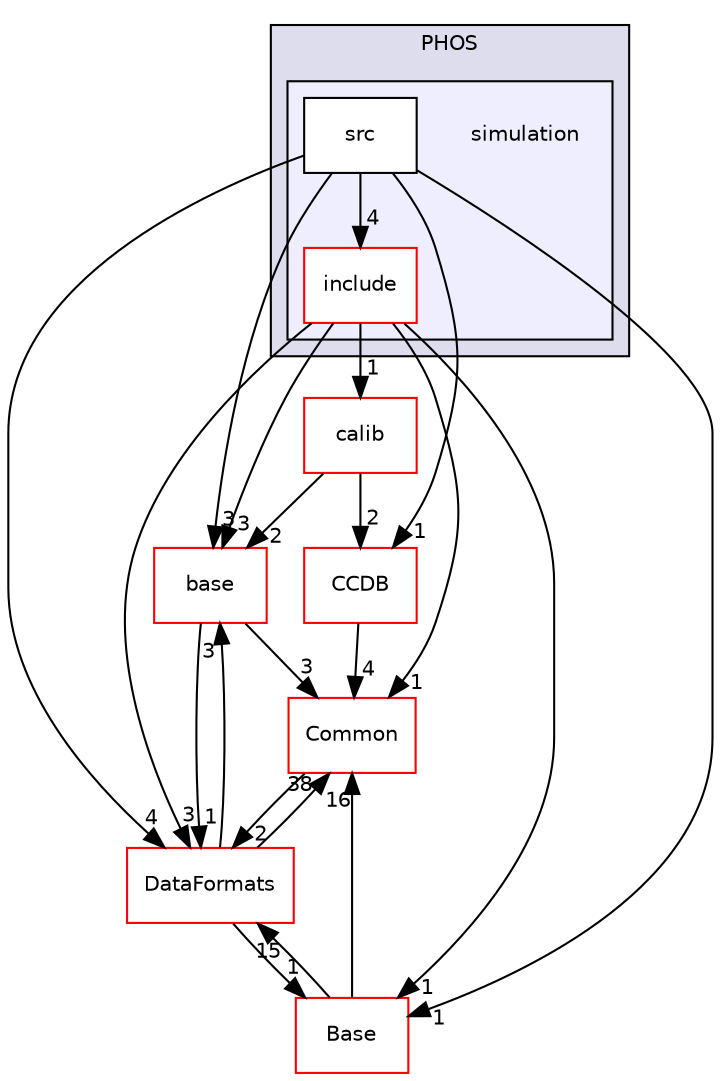 digraph "/home/travis/build/AliceO2Group/AliceO2/Detectors/PHOS/simulation" {
  bgcolor=transparent;
  compound=true
  node [ fontsize="10", fontname="Helvetica"];
  edge [ labelfontsize="10", labelfontname="Helvetica"];
  subgraph clusterdir_cd3c152a7db0580c86a4c50ad0325149 {
    graph [ bgcolor="#ddddee", pencolor="black", label="PHOS" fontname="Helvetica", fontsize="10", URL="dir_cd3c152a7db0580c86a4c50ad0325149.html"]
  subgraph clusterdir_3af9af54da49e799fe4b1df79119dad7 {
    graph [ bgcolor="#eeeeff", pencolor="black", label="" URL="dir_3af9af54da49e799fe4b1df79119dad7.html"];
    dir_3af9af54da49e799fe4b1df79119dad7 [shape=plaintext label="simulation"];
    dir_a3ab2a46c8d9ae8abe901048b5095b9f [shape=box label="include" color="red" fillcolor="white" style="filled" URL="dir_a3ab2a46c8d9ae8abe901048b5095b9f.html"];
    dir_03284ba3c3f059587cc689a1c2ebdcfe [shape=box label="src" color="black" fillcolor="white" style="filled" URL="dir_03284ba3c3f059587cc689a1c2ebdcfe.html"];
  }
  }
  dir_f8d0b672e09eeb12dbd411d9fb531afa [shape=box label="calib" color="red" URL="dir_f8d0b672e09eeb12dbd411d9fb531afa.html"];
  dir_fa21b46838f21636bfdcc60e4853f0ed [shape=box label="base" color="red" URL="dir_fa21b46838f21636bfdcc60e4853f0ed.html"];
  dir_4ab6b4cc6a7edbff49100e9123df213f [shape=box label="Common" color="red" URL="dir_4ab6b4cc6a7edbff49100e9123df213f.html"];
  dir_6af676bf18881990e4083e191d0e63e0 [shape=box label="CCDB" color="red" URL="dir_6af676bf18881990e4083e191d0e63e0.html"];
  dir_37c90836491b695b472bf98d1be8336b [shape=box label="Base" color="red" URL="dir_37c90836491b695b472bf98d1be8336b.html"];
  dir_2171f7ec022c5423887b07c69b2f5b48 [shape=box label="DataFormats" color="red" URL="dir_2171f7ec022c5423887b07c69b2f5b48.html"];
  dir_a3ab2a46c8d9ae8abe901048b5095b9f->dir_f8d0b672e09eeb12dbd411d9fb531afa [headlabel="1", labeldistance=1.5 headhref="dir_000322_000383.html"];
  dir_a3ab2a46c8d9ae8abe901048b5095b9f->dir_fa21b46838f21636bfdcc60e4853f0ed [headlabel="3", labeldistance=1.5 headhref="dir_000322_000225.html"];
  dir_a3ab2a46c8d9ae8abe901048b5095b9f->dir_4ab6b4cc6a7edbff49100e9123df213f [headlabel="1", labeldistance=1.5 headhref="dir_000322_000036.html"];
  dir_a3ab2a46c8d9ae8abe901048b5095b9f->dir_37c90836491b695b472bf98d1be8336b [headlabel="1", labeldistance=1.5 headhref="dir_000322_000293.html"];
  dir_a3ab2a46c8d9ae8abe901048b5095b9f->dir_2171f7ec022c5423887b07c69b2f5b48 [headlabel="3", labeldistance=1.5 headhref="dir_000322_000090.html"];
  dir_f8d0b672e09eeb12dbd411d9fb531afa->dir_fa21b46838f21636bfdcc60e4853f0ed [headlabel="2", labeldistance=1.5 headhref="dir_000383_000225.html"];
  dir_f8d0b672e09eeb12dbd411d9fb531afa->dir_6af676bf18881990e4083e191d0e63e0 [headlabel="2", labeldistance=1.5 headhref="dir_000383_000028.html"];
  dir_fa21b46838f21636bfdcc60e4853f0ed->dir_4ab6b4cc6a7edbff49100e9123df213f [headlabel="3", labeldistance=1.5 headhref="dir_000225_000036.html"];
  dir_fa21b46838f21636bfdcc60e4853f0ed->dir_2171f7ec022c5423887b07c69b2f5b48 [headlabel="1", labeldistance=1.5 headhref="dir_000225_000090.html"];
  dir_4ab6b4cc6a7edbff49100e9123df213f->dir_2171f7ec022c5423887b07c69b2f5b48 [headlabel="2", labeldistance=1.5 headhref="dir_000036_000090.html"];
  dir_6af676bf18881990e4083e191d0e63e0->dir_4ab6b4cc6a7edbff49100e9123df213f [headlabel="4", labeldistance=1.5 headhref="dir_000028_000036.html"];
  dir_37c90836491b695b472bf98d1be8336b->dir_4ab6b4cc6a7edbff49100e9123df213f [headlabel="16", labeldistance=1.5 headhref="dir_000293_000036.html"];
  dir_37c90836491b695b472bf98d1be8336b->dir_2171f7ec022c5423887b07c69b2f5b48 [headlabel="15", labeldistance=1.5 headhref="dir_000293_000090.html"];
  dir_03284ba3c3f059587cc689a1c2ebdcfe->dir_a3ab2a46c8d9ae8abe901048b5095b9f [headlabel="4", labeldistance=1.5 headhref="dir_000353_000322.html"];
  dir_03284ba3c3f059587cc689a1c2ebdcfe->dir_fa21b46838f21636bfdcc60e4853f0ed [headlabel="3", labeldistance=1.5 headhref="dir_000353_000225.html"];
  dir_03284ba3c3f059587cc689a1c2ebdcfe->dir_6af676bf18881990e4083e191d0e63e0 [headlabel="1", labeldistance=1.5 headhref="dir_000353_000028.html"];
  dir_03284ba3c3f059587cc689a1c2ebdcfe->dir_37c90836491b695b472bf98d1be8336b [headlabel="1", labeldistance=1.5 headhref="dir_000353_000293.html"];
  dir_03284ba3c3f059587cc689a1c2ebdcfe->dir_2171f7ec022c5423887b07c69b2f5b48 [headlabel="4", labeldistance=1.5 headhref="dir_000353_000090.html"];
  dir_2171f7ec022c5423887b07c69b2f5b48->dir_fa21b46838f21636bfdcc60e4853f0ed [headlabel="3", labeldistance=1.5 headhref="dir_000090_000225.html"];
  dir_2171f7ec022c5423887b07c69b2f5b48->dir_4ab6b4cc6a7edbff49100e9123df213f [headlabel="38", labeldistance=1.5 headhref="dir_000090_000036.html"];
  dir_2171f7ec022c5423887b07c69b2f5b48->dir_37c90836491b695b472bf98d1be8336b [headlabel="1", labeldistance=1.5 headhref="dir_000090_000293.html"];
}
